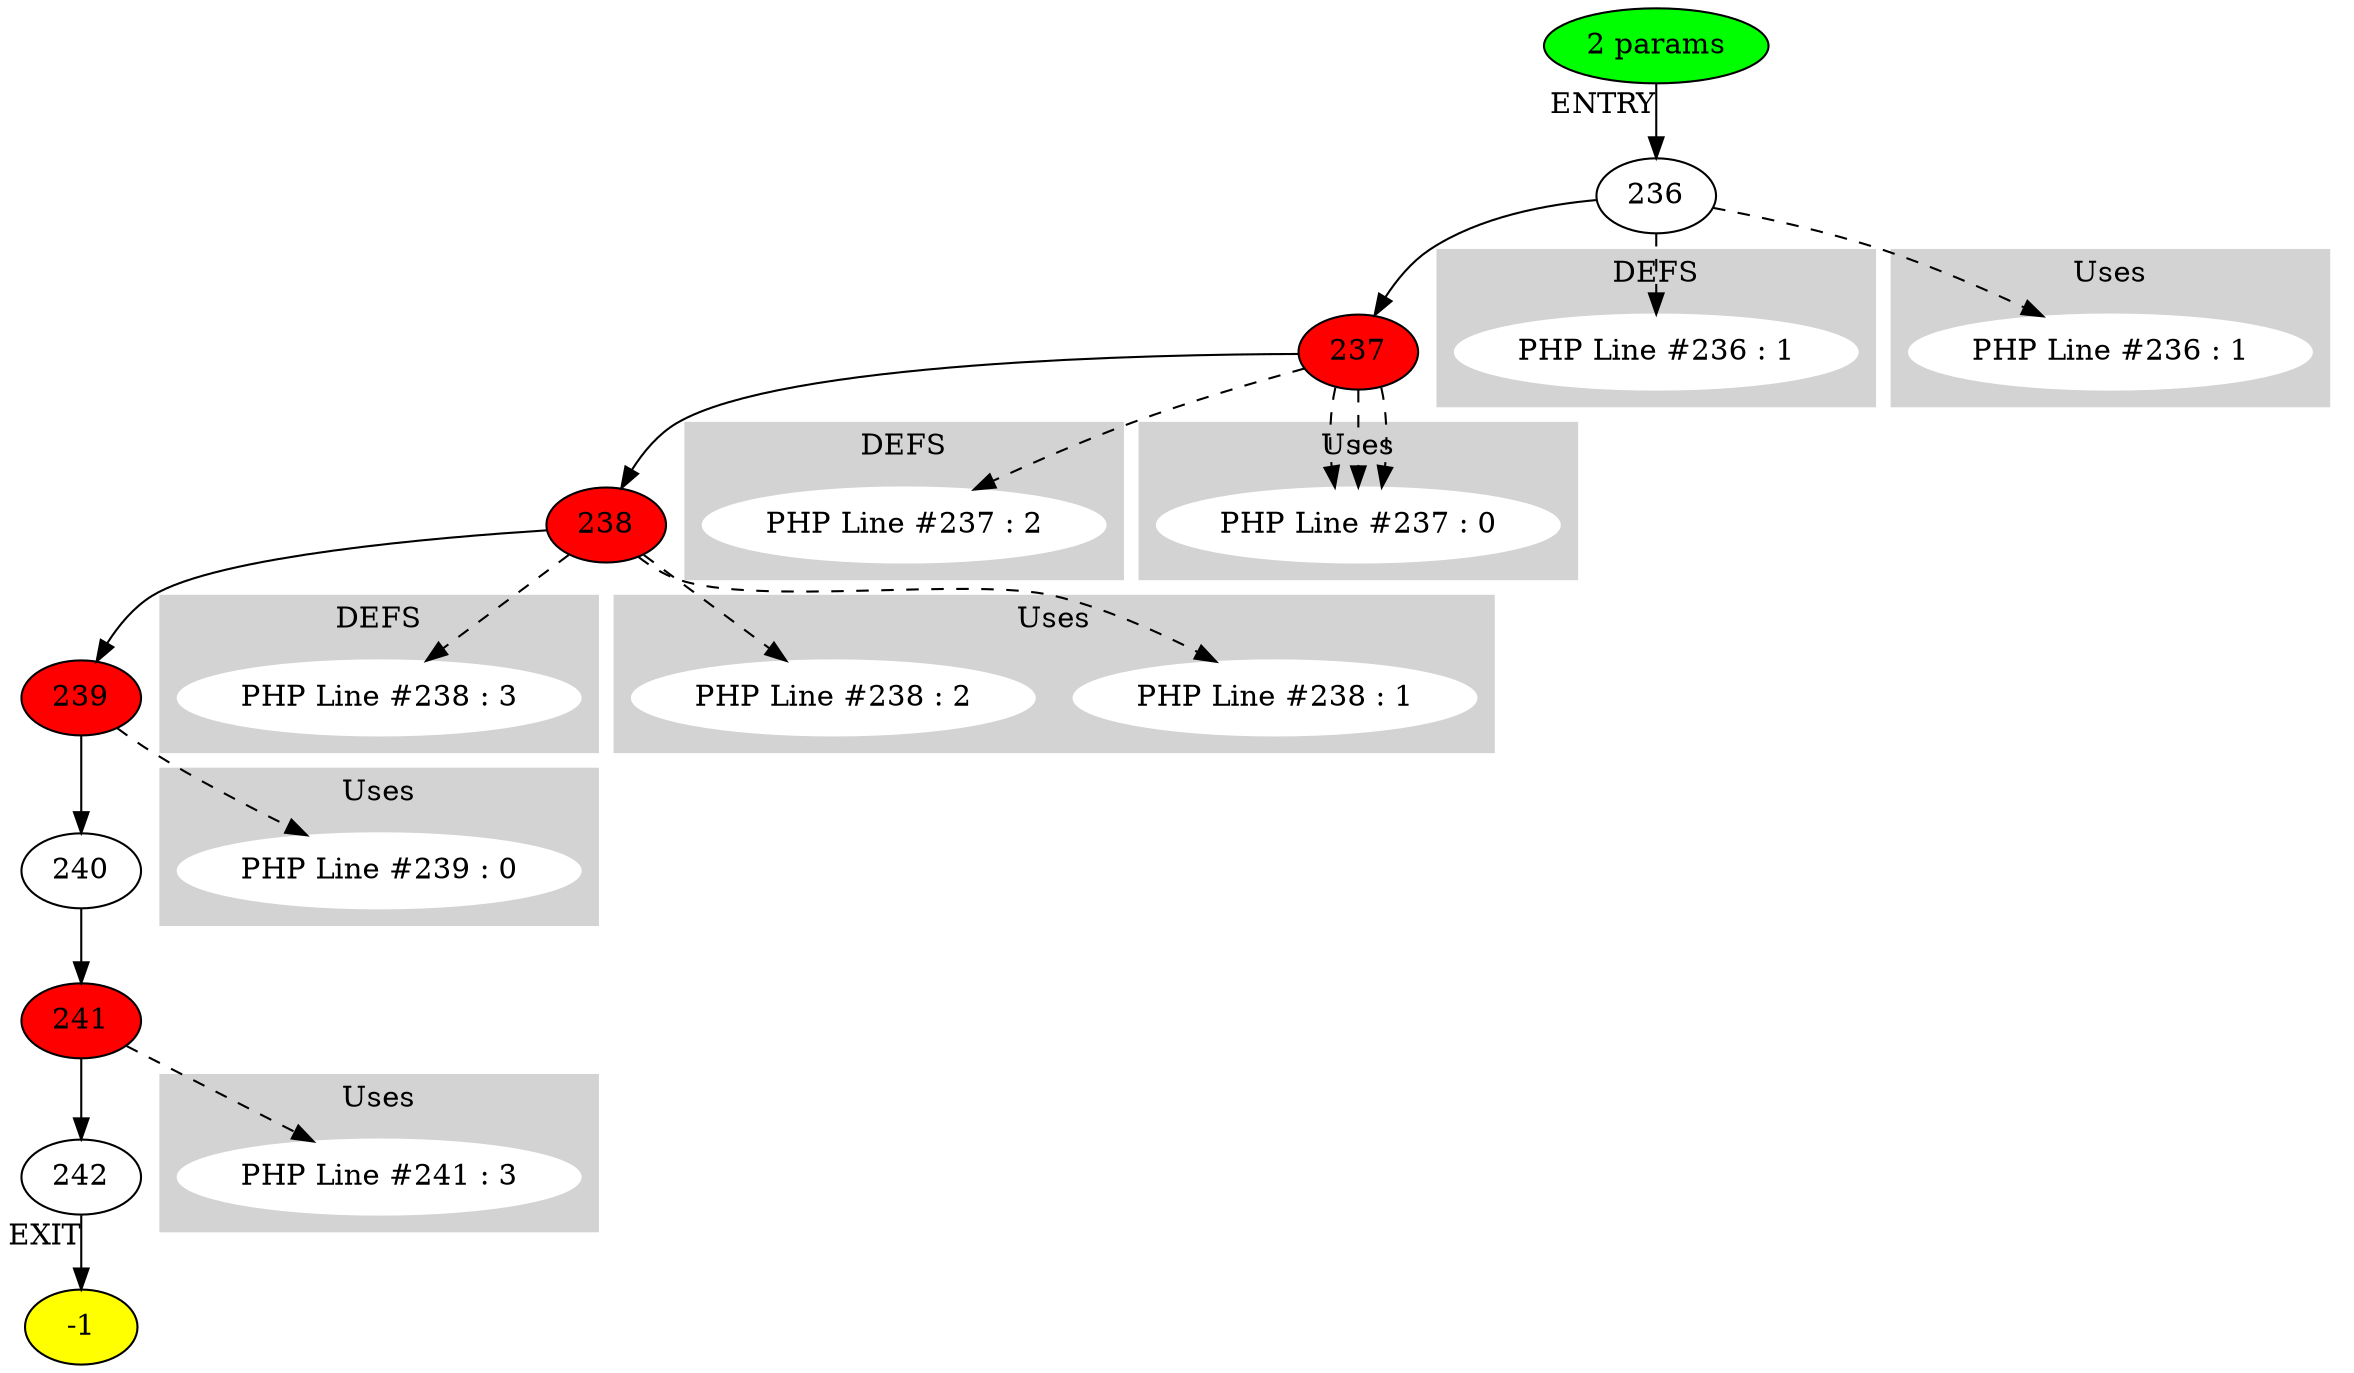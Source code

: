 digraph testName {
0 [label="236"];
1 [label="237" , fillcolor = red, style = filled];
2 [label="238" , fillcolor = red, style = filled];
3 [label="239" , fillcolor = red, style = filled];
4 [label="240"];
5 [label="241" , fillcolor = red, style = filled];
6 [label="242"];
0 -> 1;
1 -> 2;
2 -> 3;
3 -> 4;
4 -> 5;
5 -> 6;
-2 -> 0[xlabel="ENTRY"];
6 -> -1[xlabel="EXIT"];
-2 [fillcolor = green, style = filled]-1 [fillcolor= yellow, style = filled] subgraph cluster_g_0 { style=filled; color=lightgrey; node [style=filled,color=white]; g_0[label= "PHP Line #236 : 1"];label = "DEFS";}
0 -> g_0 [style="dashed"];
subgraph cluster_g_1 { style=filled; color=lightgrey; node [style=filled,color=white]; g_1[label= "PHP Line #237 : 2"];label = "DEFS";}
1 -> g_1 [style="dashed"];
subgraph cluster_g_2 { style=filled; color=lightgrey; node [style=filled,color=white]; g_2[label= "PHP Line #238 : 3"];label = "DEFS";}
2 -> g_2 [style="dashed"];
subgraph cluster_use_0 { style=filled; color=lightgrey; node [style=filled,color=white]; use_0_1[label= "PHP Line #236 : 1"];label = "Uses";}
0 -> use_0_1 [style="dashed"];
subgraph cluster_use_1 { style=filled; color=lightgrey; node [style=filled,color=white]; use_1_0[label= "PHP Line #237 : 0"];label = "Uses";}
1 -> use_1_0 [style="dashed"];
subgraph cluster_use_1 { style=filled; color=lightgrey; node [style=filled,color=white]; use_1_0[label= "PHP Line #237 : 0"];label = "Uses";}
1 -> use_1_0 [style="dashed"];
subgraph cluster_use_1 { style=filled; color=lightgrey; node [style=filled,color=white]; use_1_0[label= "PHP Line #237 : 0"];label = "Uses";}
1 -> use_1_0 [style="dashed"];
subgraph cluster_use_2 { style=filled; color=lightgrey; node [style=filled,color=white]; use_2_1[label= "PHP Line #238 : 1"];label = "Uses";}
2 -> use_2_1 [style="dashed"];
subgraph cluster_use_2 { style=filled; color=lightgrey; node [style=filled,color=white]; use_2_2[label= "PHP Line #238 : 2"];label = "Uses";}
2 -> use_2_2 [style="dashed"];
subgraph cluster_use_3 { style=filled; color=lightgrey; node [style=filled,color=white]; use_3_0[label= "PHP Line #239 : 0"];label = "Uses";}
3 -> use_3_0 [style="dashed"];
subgraph cluster_use_5 { style=filled; color=lightgrey; node [style=filled,color=white]; use_5_3[label= "PHP Line #241 : 3"];label = "Uses";}
5 -> use_5_3 [style="dashed"];
-2 [label="2 params"];
}
